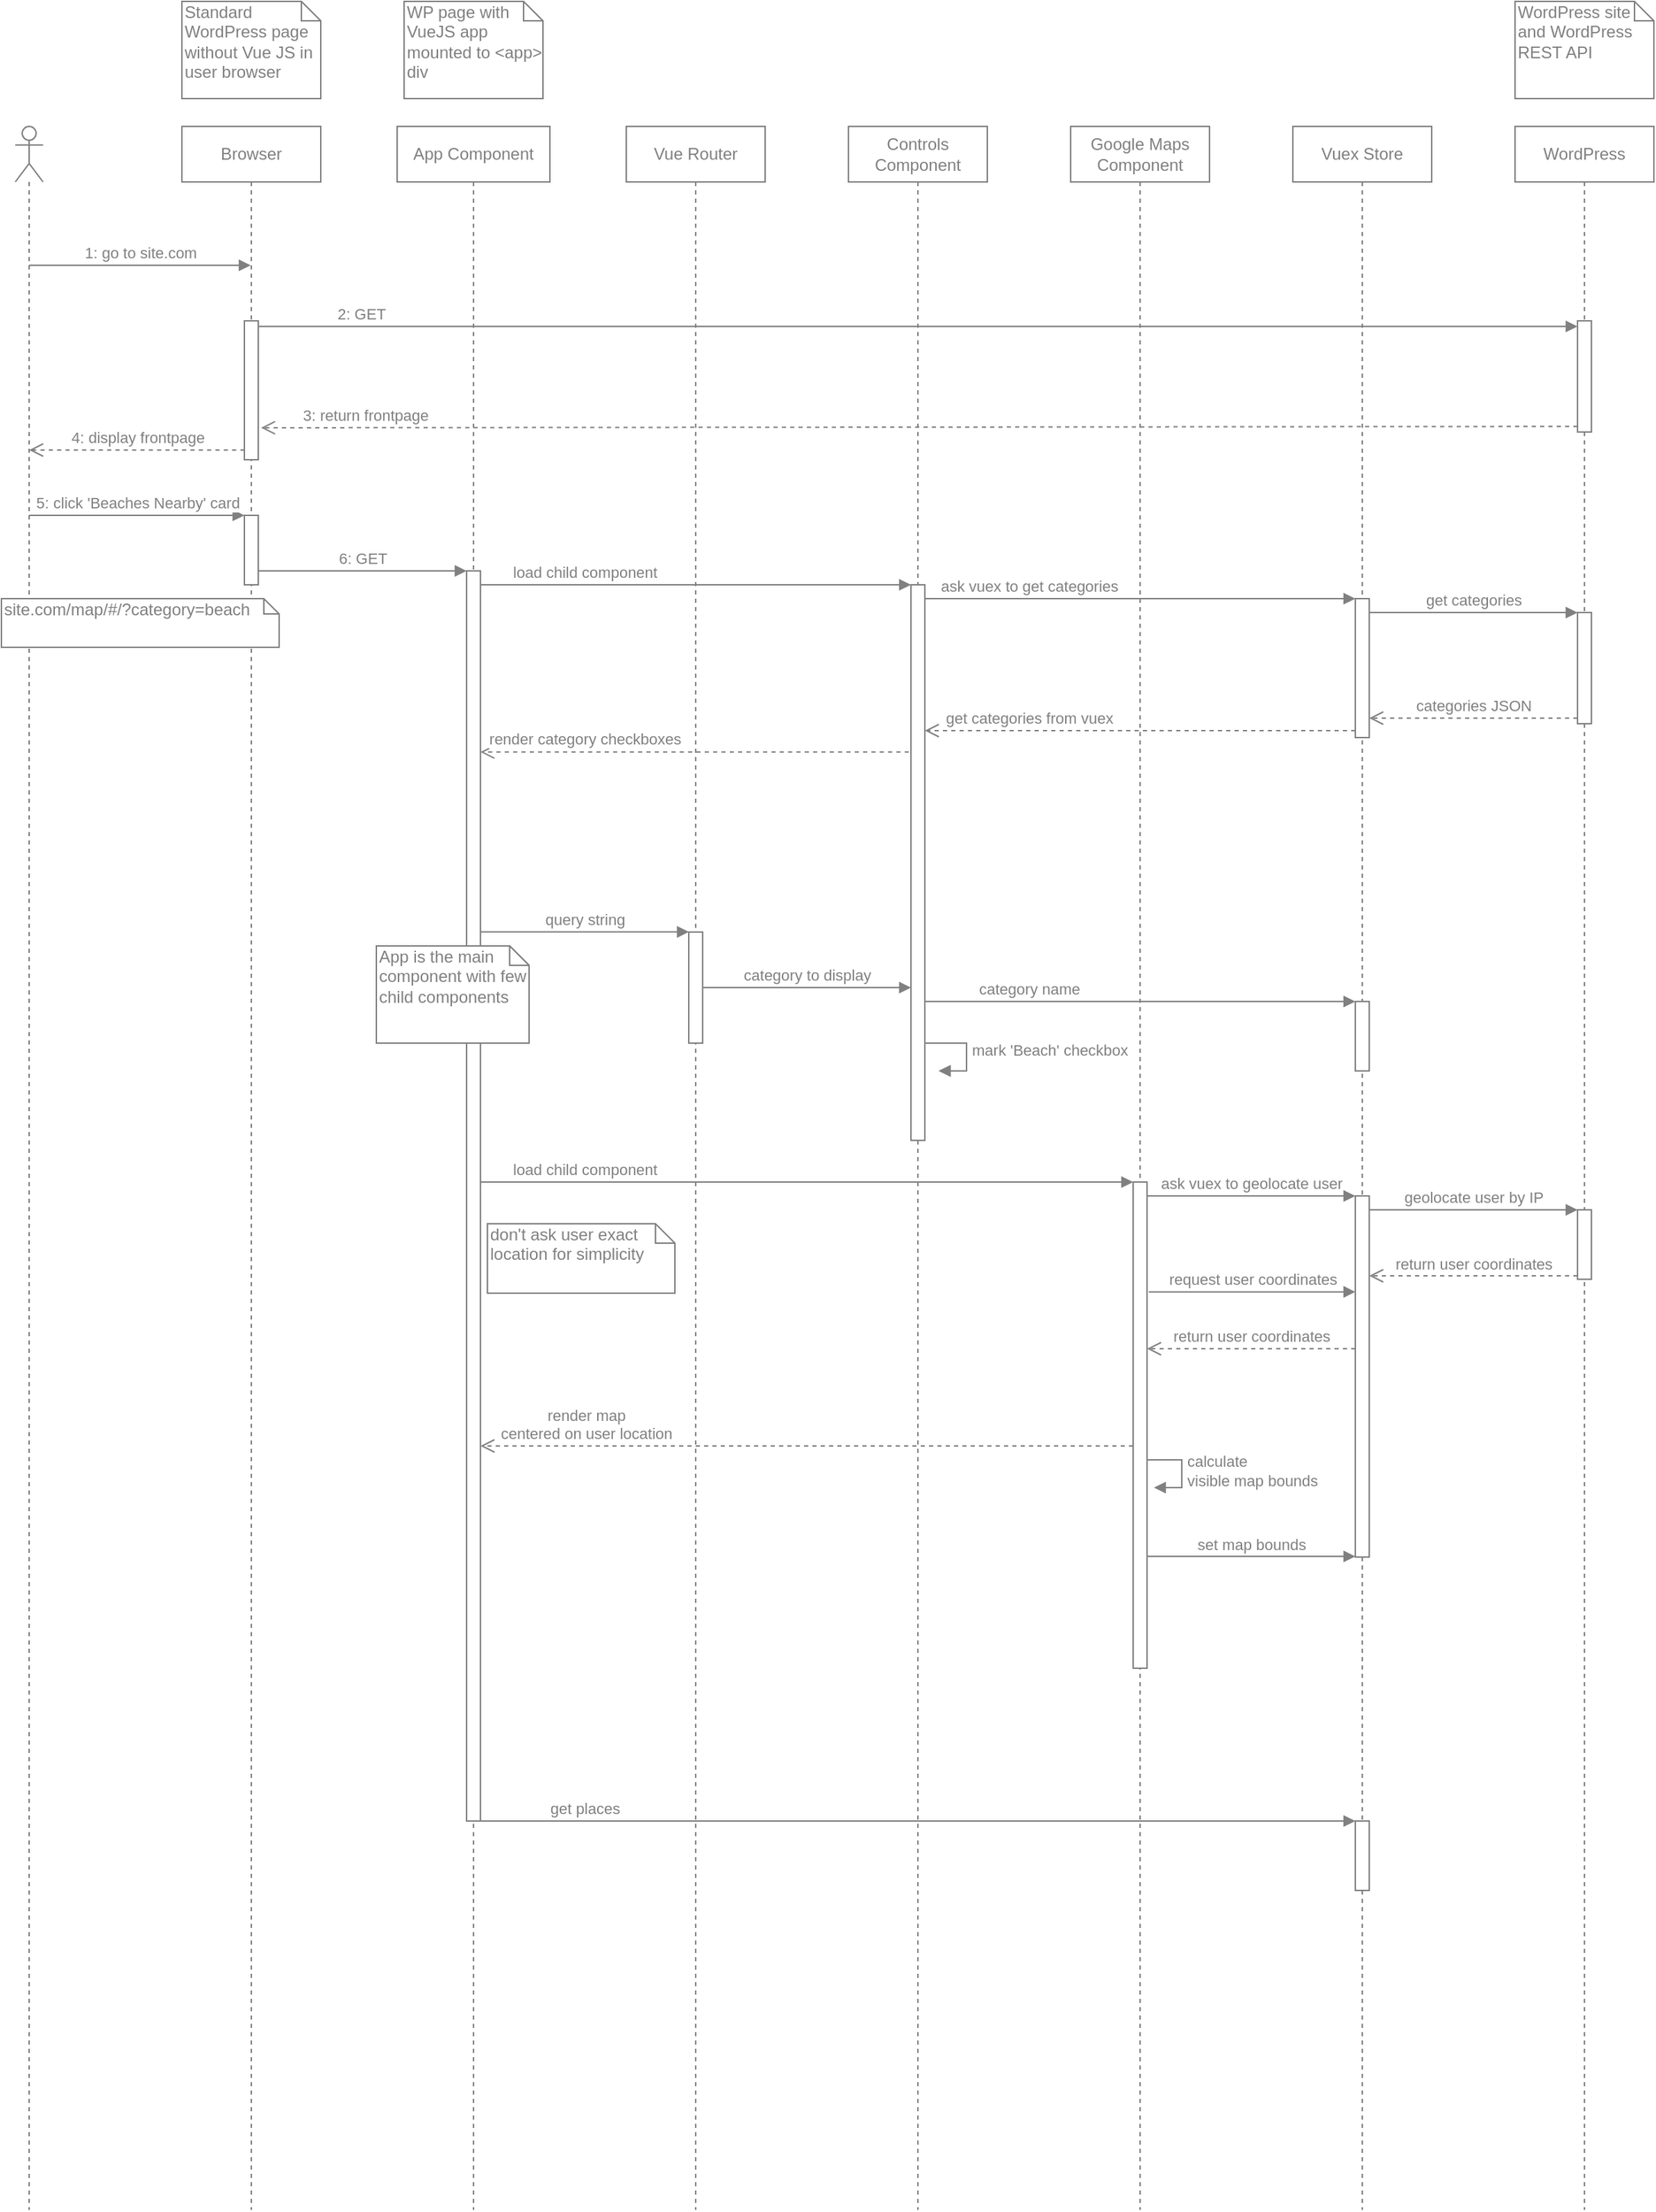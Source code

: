 <mxfile version="13.5.3" type="github">
  <diagram name="Page-1" id="13e1069c-82ec-6db2-03f1-153e76fe0fe0">
    <mxGraphModel dx="474" dy="275" grid="1" gridSize="10" guides="1" tooltips="1" connect="1" arrows="1" fold="1" page="1" pageScale="1" pageWidth="1500" pageHeight="2000" background="#ffffff" math="0" shadow="0">
      <root>
        <mxCell id="0" />
        <mxCell id="1" parent="0" />
        <mxCell id="JqlryfgMJIv1-VmyIzc9-7" value="WordPress site and WordPress REST API" style="shape=note;whiteSpace=wrap;html=1;size=14;verticalAlign=top;align=left;spacingTop=-6;fontColor=#808080;strokeColor=#808080;" parent="1" vertex="1">
          <mxGeometry x="1230" y="200" width="100" height="70" as="geometry" />
        </mxCell>
        <mxCell id="JqlryfgMJIv1-VmyIzc9-8" value="Browser" style="shape=umlLifeline;perimeter=lifelinePerimeter;whiteSpace=wrap;html=1;container=1;collapsible=0;recursiveResize=0;outlineConnect=0;fontColor=#808080;strokeColor=#808080;" parent="1" vertex="1">
          <mxGeometry x="270" y="290" width="100" height="1500" as="geometry" />
        </mxCell>
        <mxCell id="JqlryfgMJIv1-VmyIzc9-13" value="" style="html=1;points=[];perimeter=orthogonalPerimeter;fontColor=#808080;strokeColor=#808080;" parent="JqlryfgMJIv1-VmyIzc9-8" vertex="1">
          <mxGeometry x="45" y="140" width="10" height="100" as="geometry" />
        </mxCell>
        <mxCell id="zZore4M1GCGTvKos9PnM-32" value="" style="html=1;points=[];perimeter=orthogonalPerimeter;fontColor=#808080;strokeColor=#808080;" parent="JqlryfgMJIv1-VmyIzc9-8" vertex="1">
          <mxGeometry x="45" y="280" width="10" height="50" as="geometry" />
        </mxCell>
        <mxCell id="JqlryfgMJIv1-VmyIzc9-9" value="WordPress" style="shape=umlLifeline;perimeter=lifelinePerimeter;whiteSpace=wrap;html=1;container=1;collapsible=0;recursiveResize=0;outlineConnect=0;fontColor=#808080;strokeColor=#808080;" parent="1" vertex="1">
          <mxGeometry x="1230" y="290" width="100" height="1500" as="geometry" />
        </mxCell>
        <mxCell id="JqlryfgMJIv1-VmyIzc9-10" value="" style="html=1;points=[];perimeter=orthogonalPerimeter;fontColor=#808080;strokeColor=#808080;" parent="JqlryfgMJIv1-VmyIzc9-9" vertex="1">
          <mxGeometry x="45" y="140" width="10" height="80" as="geometry" />
        </mxCell>
        <mxCell id="NLJbwnEcYg1UQVGaQh75-42" value="" style="html=1;points=[];perimeter=orthogonalPerimeter;fontColor=#808080;strokeColor=#808080;" vertex="1" parent="JqlryfgMJIv1-VmyIzc9-9">
          <mxGeometry x="45" y="350" width="10" height="80" as="geometry" />
        </mxCell>
        <mxCell id="NLJbwnEcYg1UQVGaQh75-46" value="" style="html=1;points=[];perimeter=orthogonalPerimeter;fontColor=#808080;strokeColor=#808080;" vertex="1" parent="JqlryfgMJIv1-VmyIzc9-9">
          <mxGeometry x="45" y="780" width="10" height="50" as="geometry" />
        </mxCell>
        <mxCell id="JqlryfgMJIv1-VmyIzc9-11" value="2: GET" style="html=1;verticalAlign=bottom;endArrow=block;fontColor=#808080;strokeColor=#808080;exitX=1;exitY=0.04;exitDx=0;exitDy=0;exitPerimeter=0;" parent="1" source="JqlryfgMJIv1-VmyIzc9-13" target="JqlryfgMJIv1-VmyIzc9-10" edge="1">
          <mxGeometry x="-0.847" relative="1" as="geometry">
            <mxPoint x="270" y="380" as="sourcePoint" />
            <mxPoint x="1" as="offset" />
            <mxPoint x="1260" y="440" as="targetPoint" />
          </mxGeometry>
        </mxCell>
        <mxCell id="JqlryfgMJIv1-VmyIzc9-12" value="3: return frontpage" style="html=1;verticalAlign=bottom;endArrow=open;dashed=1;endSize=8;exitX=0;exitY=0.95;fontColor=#808080;strokeColor=#808080;" parent="1" source="JqlryfgMJIv1-VmyIzc9-10" edge="1">
          <mxGeometry x="0.842" relative="1" as="geometry">
            <mxPoint x="327" y="507" as="targetPoint" />
            <mxPoint as="offset" />
          </mxGeometry>
        </mxCell>
        <mxCell id="JqlryfgMJIv1-VmyIzc9-15" value="Standard WordPress page without Vue JS in user browser" style="shape=note;whiteSpace=wrap;html=1;size=14;verticalAlign=top;align=left;spacingTop=-6;fontColor=#808080;strokeColor=#808080;" parent="1" vertex="1">
          <mxGeometry x="270" y="200" width="100" height="70" as="geometry" />
        </mxCell>
        <mxCell id="JqlryfgMJIv1-VmyIzc9-16" value="Vuex Store" style="shape=umlLifeline;perimeter=lifelinePerimeter;whiteSpace=wrap;html=1;container=1;collapsible=0;recursiveResize=0;outlineConnect=0;fontColor=#808080;strokeColor=#808080;" parent="1" vertex="1">
          <mxGeometry x="1070" y="290" width="100" height="1500" as="geometry" />
        </mxCell>
        <mxCell id="zZore4M1GCGTvKos9PnM-37" value="" style="html=1;points=[];perimeter=orthogonalPerimeter;fontColor=#808080;strokeColor=#808080;" parent="JqlryfgMJIv1-VmyIzc9-16" vertex="1">
          <mxGeometry x="45" y="630" width="10" height="50" as="geometry" />
        </mxCell>
        <mxCell id="NLJbwnEcYg1UQVGaQh75-39" value="" style="html=1;points=[];perimeter=orthogonalPerimeter;fontColor=#808080;strokeColor=#808080;" vertex="1" parent="JqlryfgMJIv1-VmyIzc9-16">
          <mxGeometry x="45" y="340" width="10" height="100" as="geometry" />
        </mxCell>
        <mxCell id="NLJbwnEcYg1UQVGaQh75-12" value="" style="html=1;points=[];perimeter=orthogonalPerimeter;fontColor=#808080;strokeColor=#808080;" vertex="1" parent="JqlryfgMJIv1-VmyIzc9-16">
          <mxGeometry x="45" y="770" width="10" height="260" as="geometry" />
        </mxCell>
        <mxCell id="NLJbwnEcYg1UQVGaQh75-52" value="" style="html=1;points=[];perimeter=orthogonalPerimeter;strokeColor=#808080;fontColor=#808080;" vertex="1" parent="JqlryfgMJIv1-VmyIzc9-16">
          <mxGeometry x="45" y="1220" width="10" height="50" as="geometry" />
        </mxCell>
        <mxCell id="JqlryfgMJIv1-VmyIzc9-17" value="Vue Router" style="shape=umlLifeline;perimeter=lifelinePerimeter;whiteSpace=wrap;html=1;container=1;collapsible=0;recursiveResize=0;outlineConnect=0;fontColor=#808080;strokeColor=#808080;" parent="1" vertex="1">
          <mxGeometry x="590" y="290" width="100" height="1100" as="geometry" />
        </mxCell>
        <mxCell id="zZore4M1GCGTvKos9PnM-14" value="" style="html=1;points=[];perimeter=orthogonalPerimeter;fontColor=#808080;strokeColor=#808080;" parent="JqlryfgMJIv1-VmyIzc9-17" vertex="1">
          <mxGeometry x="45" y="580" width="10" height="80" as="geometry" />
        </mxCell>
        <mxCell id="zZore4M1GCGTvKos9PnM-1" value="Controls Component" style="shape=umlLifeline;perimeter=lifelinePerimeter;whiteSpace=wrap;html=1;container=1;collapsible=0;recursiveResize=0;outlineConnect=0;fontColor=#808080;strokeColor=#808080;" parent="1" vertex="1">
          <mxGeometry x="750" y="290" width="100" height="1100" as="geometry" />
        </mxCell>
        <mxCell id="zZore4M1GCGTvKos9PnM-20" value="" style="html=1;points=[];perimeter=orthogonalPerimeter;fontColor=#808080;strokeColor=#808080;" parent="zZore4M1GCGTvKos9PnM-1" vertex="1">
          <mxGeometry x="45" y="330" width="10" height="400" as="geometry" />
        </mxCell>
        <mxCell id="NLJbwnEcYg1UQVGaQh75-29" value="mark &#39;Beach&#39; checkbox" style="edgeStyle=orthogonalEdgeStyle;html=1;align=left;spacingLeft=2;endArrow=block;rounded=0;entryX=1;entryY=0;fontColor=#808080;strokeColor=#808080;" edge="1" parent="zZore4M1GCGTvKos9PnM-1" source="zZore4M1GCGTvKos9PnM-20">
          <mxGeometry relative="1" as="geometry">
            <mxPoint x="60" y="660" as="sourcePoint" />
            <Array as="points">
              <mxPoint x="85" y="660" />
              <mxPoint x="85" y="680" />
            </Array>
            <mxPoint x="65" y="680" as="targetPoint" />
          </mxGeometry>
        </mxCell>
        <mxCell id="zZore4M1GCGTvKos9PnM-2" value="Google Maps Component" style="shape=umlLifeline;perimeter=lifelinePerimeter;whiteSpace=wrap;html=1;container=1;collapsible=0;recursiveResize=0;outlineConnect=0;fontColor=#808080;strokeColor=#808080;" parent="1" vertex="1">
          <mxGeometry x="910" y="290" width="100" height="1500" as="geometry" />
        </mxCell>
        <mxCell id="NLJbwnEcYg1UQVGaQh75-2" value="" style="html=1;points=[];perimeter=orthogonalPerimeter;fontColor=#808080;strokeColor=#808080;" vertex="1" parent="zZore4M1GCGTvKos9PnM-2">
          <mxGeometry x="45" y="760" width="10" height="350" as="geometry" />
        </mxCell>
        <mxCell id="NLJbwnEcYg1UQVGaQh75-55" value="App Component" style="shape=umlLifeline;perimeter=lifelinePerimeter;whiteSpace=wrap;html=1;container=1;collapsible=0;recursiveResize=0;outlineConnect=0;fontColor=#808080;strokeColor=#808080;" vertex="1" parent="zZore4M1GCGTvKos9PnM-2">
          <mxGeometry x="-485" width="110" height="1500" as="geometry" />
        </mxCell>
        <mxCell id="NLJbwnEcYg1UQVGaQh75-56" value="" style="html=1;points=[];perimeter=orthogonalPerimeter;fontColor=#808080;strokeColor=#808080;" vertex="1" parent="NLJbwnEcYg1UQVGaQh75-55">
          <mxGeometry x="50" y="320" width="10" height="700" as="geometry" />
        </mxCell>
        <mxCell id="NLJbwnEcYg1UQVGaQh75-57" value="App is the main component" style="shape=note;whiteSpace=wrap;html=1;size=14;verticalAlign=top;align=left;spacingTop=-6;fontColor=#808080;strokeColor=#808080;" vertex="1" parent="NLJbwnEcYg1UQVGaQh75-55">
          <mxGeometry x="-15" y="590" width="110" height="40" as="geometry" />
        </mxCell>
        <mxCell id="NLJbwnEcYg1UQVGaQh75-58" value="Vue Router" style="shape=umlLifeline;perimeter=lifelinePerimeter;whiteSpace=wrap;html=1;container=1;collapsible=0;recursiveResize=0;outlineConnect=0;fontColor=#808080;strokeColor=#808080;" vertex="1" parent="zZore4M1GCGTvKos9PnM-2">
          <mxGeometry x="-320" width="100" height="1500" as="geometry" />
        </mxCell>
        <mxCell id="NLJbwnEcYg1UQVGaQh75-59" value="" style="html=1;points=[];perimeter=orthogonalPerimeter;fontColor=#808080;strokeColor=#808080;" vertex="1" parent="NLJbwnEcYg1UQVGaQh75-58">
          <mxGeometry x="45" y="580" width="10" height="80" as="geometry" />
        </mxCell>
        <mxCell id="NLJbwnEcYg1UQVGaQh75-60" value="Controls Component" style="shape=umlLifeline;perimeter=lifelinePerimeter;whiteSpace=wrap;html=1;container=1;collapsible=0;recursiveResize=0;outlineConnect=0;fontColor=#808080;strokeColor=#808080;" vertex="1" parent="zZore4M1GCGTvKos9PnM-2">
          <mxGeometry x="-160" width="100" height="1500" as="geometry" />
        </mxCell>
        <mxCell id="NLJbwnEcYg1UQVGaQh75-61" value="" style="html=1;points=[];perimeter=orthogonalPerimeter;fontColor=#808080;strokeColor=#808080;" vertex="1" parent="NLJbwnEcYg1UQVGaQh75-60">
          <mxGeometry x="45" y="330" width="10" height="400" as="geometry" />
        </mxCell>
        <mxCell id="NLJbwnEcYg1UQVGaQh75-62" value="mark &#39;Beach&#39; checkbox" style="edgeStyle=orthogonalEdgeStyle;html=1;align=left;spacingLeft=2;endArrow=block;rounded=0;entryX=1;entryY=0;fontColor=#808080;strokeColor=#808080;" edge="1" parent="NLJbwnEcYg1UQVGaQh75-60" source="NLJbwnEcYg1UQVGaQh75-61">
          <mxGeometry relative="1" as="geometry">
            <mxPoint x="60" y="660" as="sourcePoint" />
            <Array as="points">
              <mxPoint x="85" y="660" />
              <mxPoint x="85" y="680" />
            </Array>
            <mxPoint x="65" y="680" as="targetPoint" />
          </mxGeometry>
        </mxCell>
        <mxCell id="NLJbwnEcYg1UQVGaQh75-64" value="calculate&lt;br&gt;visible map bounds" style="edgeStyle=orthogonalEdgeStyle;html=1;align=left;spacingLeft=2;endArrow=block;rounded=0;entryX=1;entryY=0;strokeColor=#808080;fontColor=#808080;" edge="1" parent="zZore4M1GCGTvKos9PnM-2">
          <mxGeometry relative="1" as="geometry">
            <mxPoint x="55" y="960" as="sourcePoint" />
            <Array as="points">
              <mxPoint x="80" y="960" />
            </Array>
            <mxPoint x="60" y="980" as="targetPoint" />
          </mxGeometry>
        </mxCell>
        <mxCell id="zZore4M1GCGTvKos9PnM-21" value="category to display" style="html=1;verticalAlign=bottom;endArrow=block;fontColor=#808080;strokeColor=#808080;" parent="1" source="zZore4M1GCGTvKos9PnM-14" target="zZore4M1GCGTvKos9PnM-20" edge="1">
          <mxGeometry relative="1" as="geometry">
            <mxPoint x="660" y="670" as="sourcePoint" />
            <mxPoint x="790" y="910" as="targetPoint" />
          </mxGeometry>
        </mxCell>
        <mxCell id="zZore4M1GCGTvKos9PnM-23" value="" style="shape=umlLifeline;participant=umlActor;perimeter=lifelinePerimeter;whiteSpace=wrap;html=1;container=1;collapsible=0;recursiveResize=0;verticalAlign=top;spacingTop=36;outlineConnect=0;fontColor=#808080;strokeColor=#808080;" parent="1" vertex="1">
          <mxGeometry x="150" y="290" width="20" height="1500" as="geometry" />
        </mxCell>
        <mxCell id="zZore4M1GCGTvKos9PnM-24" value="1: go to site.com" style="html=1;verticalAlign=bottom;endArrow=block;fontColor=#808080;strokeColor=#808080;" parent="zZore4M1GCGTvKos9PnM-23" target="JqlryfgMJIv1-VmyIzc9-8" edge="1">
          <mxGeometry width="80" relative="1" as="geometry">
            <mxPoint x="10" y="100" as="sourcePoint" />
            <mxPoint x="90" y="100" as="targetPoint" />
          </mxGeometry>
        </mxCell>
        <mxCell id="zZore4M1GCGTvKos9PnM-27" value="query string" style="html=1;verticalAlign=bottom;endArrow=block;entryX=0.004;entryY=-0.001;entryDx=0;entryDy=0;entryPerimeter=0;fontColor=#808080;strokeColor=#808080;" parent="1" source="zZore4M1GCGTvKos9PnM-42" target="zZore4M1GCGTvKos9PnM-14" edge="1">
          <mxGeometry x="-0.0" width="80" relative="1" as="geometry">
            <mxPoint x="490" y="669" as="sourcePoint" />
            <mxPoint x="410" y="610" as="targetPoint" />
            <mxPoint as="offset" />
          </mxGeometry>
        </mxCell>
        <mxCell id="zZore4M1GCGTvKos9PnM-28" value="4: display frontpage" style="html=1;verticalAlign=bottom;endArrow=open;dashed=1;endSize=8;exitX=0.014;exitY=0.93;exitDx=0;exitDy=0;exitPerimeter=0;fontColor=#808080;strokeColor=#808080;" parent="1" source="JqlryfgMJIv1-VmyIzc9-13" target="zZore4M1GCGTvKos9PnM-23" edge="1">
          <mxGeometry relative="1" as="geometry">
            <mxPoint x="280" y="560" as="sourcePoint" />
            <mxPoint x="200" y="560" as="targetPoint" />
          </mxGeometry>
        </mxCell>
        <mxCell id="zZore4M1GCGTvKos9PnM-33" value="5: click &#39;Beaches Nearby&#39; card" style="html=1;verticalAlign=bottom;endArrow=block;entryX=0;entryY=0;fontColor=#808080;strokeColor=#808080;" parent="1" source="zZore4M1GCGTvKos9PnM-23" target="zZore4M1GCGTvKos9PnM-32" edge="1">
          <mxGeometry relative="1" as="geometry">
            <mxPoint x="245" y="650" as="sourcePoint" />
          </mxGeometry>
        </mxCell>
        <mxCell id="zZore4M1GCGTvKos9PnM-38" value="category name" style="html=1;verticalAlign=bottom;endArrow=block;entryX=0;entryY=0;fontColor=#808080;strokeColor=#808080;" parent="1" source="zZore4M1GCGTvKos9PnM-20" target="zZore4M1GCGTvKos9PnM-37" edge="1">
          <mxGeometry x="-0.516" relative="1" as="geometry">
            <mxPoint x="1045" y="680" as="sourcePoint" />
            <mxPoint as="offset" />
          </mxGeometry>
        </mxCell>
        <mxCell id="zZore4M1GCGTvKos9PnM-40" value="App Component" style="shape=umlLifeline;perimeter=lifelinePerimeter;whiteSpace=wrap;html=1;container=1;collapsible=0;recursiveResize=0;outlineConnect=0;fontColor=#808080;strokeColor=#808080;" parent="1" vertex="1">
          <mxGeometry x="425" y="290" width="110" height="1220" as="geometry" />
        </mxCell>
        <mxCell id="zZore4M1GCGTvKos9PnM-42" value="" style="html=1;points=[];perimeter=orthogonalPerimeter;fontColor=#808080;strokeColor=#808080;" parent="zZore4M1GCGTvKos9PnM-40" vertex="1">
          <mxGeometry x="50" y="320" width="10" height="900" as="geometry" />
        </mxCell>
        <mxCell id="NLJbwnEcYg1UQVGaQh75-1" value="App is the main component with few child components" style="shape=note;whiteSpace=wrap;html=1;size=14;verticalAlign=top;align=left;spacingTop=-6;fontColor=#808080;strokeColor=#808080;" vertex="1" parent="zZore4M1GCGTvKos9PnM-40">
          <mxGeometry x="-15" y="590" width="110" height="70" as="geometry" />
        </mxCell>
        <mxCell id="zZore4M1GCGTvKos9PnM-41" value="WP page with VueJS app mounted to &amp;lt;app&amp;gt; div" style="shape=note;whiteSpace=wrap;html=1;size=14;verticalAlign=top;align=left;spacingTop=-6;fontColor=#808080;strokeColor=#808080;" parent="1" vertex="1">
          <mxGeometry x="430" y="200" width="100" height="70" as="geometry" />
        </mxCell>
        <mxCell id="zZore4M1GCGTvKos9PnM-45" value="6: GET" style="html=1;verticalAlign=bottom;endArrow=block;fontColor=#808080;strokeColor=#808080;" parent="1" source="zZore4M1GCGTvKos9PnM-32" target="zZore4M1GCGTvKos9PnM-42" edge="1">
          <mxGeometry width="80" relative="1" as="geometry">
            <mxPoint x="360" y="660" as="sourcePoint" />
            <mxPoint x="440" y="660" as="targetPoint" />
          </mxGeometry>
        </mxCell>
        <mxCell id="zZore4M1GCGTvKos9PnM-48" value="site.com/map/#/?category=beach" style="shape=note;whiteSpace=wrap;html=1;size=11;verticalAlign=top;align=left;spacingTop=-6;fontColor=#808080;strokeColor=#808080;" parent="1" vertex="1">
          <mxGeometry x="140" y="630" width="200" height="35" as="geometry" />
        </mxCell>
        <mxCell id="NLJbwnEcYg1UQVGaQh75-3" value="load child component" style="html=1;verticalAlign=bottom;endArrow=block;entryX=0;entryY=0;fontColor=#808080;strokeColor=#808080;" edge="1" target="NLJbwnEcYg1UQVGaQh75-2" parent="1" source="zZore4M1GCGTvKos9PnM-42">
          <mxGeometry x="-0.681" relative="1" as="geometry">
            <mxPoint x="885" y="850" as="sourcePoint" />
            <mxPoint as="offset" />
          </mxGeometry>
        </mxCell>
        <mxCell id="NLJbwnEcYg1UQVGaQh75-13" value="ask vuex to geolocate user" style="html=1;verticalAlign=bottom;endArrow=block;entryX=0;entryY=0;fontColor=#808080;strokeColor=#808080;" edge="1" target="NLJbwnEcYg1UQVGaQh75-12" parent="1" source="NLJbwnEcYg1UQVGaQh75-2">
          <mxGeometry relative="1" as="geometry">
            <mxPoint x="990" y="860" as="sourcePoint" />
            <mxPoint as="offset" />
          </mxGeometry>
        </mxCell>
        <mxCell id="NLJbwnEcYg1UQVGaQh75-15" value="don&#39;t ask user exact location for simplicity" style="shape=note;whiteSpace=wrap;html=1;size=14;verticalAlign=top;align=left;spacingTop=-6;fontColor=#808080;strokeColor=#808080;" vertex="1" parent="1">
          <mxGeometry x="490" y="1080" width="135" height="50" as="geometry" />
        </mxCell>
        <mxCell id="NLJbwnEcYg1UQVGaQh75-21" value="request user coordinates" style="html=1;verticalAlign=bottom;endArrow=block;fontColor=#808080;strokeColor=#808080;exitX=1.12;exitY=0.226;exitDx=0;exitDy=0;exitPerimeter=0;" edge="1" target="NLJbwnEcYg1UQVGaQh75-12" parent="1" source="NLJbwnEcYg1UQVGaQh75-2">
          <mxGeometry relative="1" as="geometry">
            <mxPoint x="990" y="1136" as="sourcePoint" />
            <mxPoint x="1100" y="1200" as="targetPoint" />
            <mxPoint as="offset" />
          </mxGeometry>
        </mxCell>
        <mxCell id="NLJbwnEcYg1UQVGaQh75-30" value="load child component" style="html=1;verticalAlign=bottom;endArrow=block;fontColor=#808080;strokeColor=#808080;" edge="1" parent="1" target="zZore4M1GCGTvKos9PnM-20">
          <mxGeometry x="-0.517" width="80" relative="1" as="geometry">
            <mxPoint x="485" y="620" as="sourcePoint" />
            <mxPoint x="770" y="631" as="targetPoint" />
            <mxPoint as="offset" />
          </mxGeometry>
        </mxCell>
        <mxCell id="NLJbwnEcYg1UQVGaQh75-40" value="ask vuex to get categories" style="html=1;verticalAlign=bottom;endArrow=block;entryX=0;entryY=0;fontColor=#808080;strokeColor=#808080;" edge="1" target="NLJbwnEcYg1UQVGaQh75-39" parent="1" source="zZore4M1GCGTvKos9PnM-20">
          <mxGeometry x="-0.516" relative="1" as="geometry">
            <mxPoint x="850" y="630" as="sourcePoint" />
            <mxPoint as="offset" />
          </mxGeometry>
        </mxCell>
        <mxCell id="NLJbwnEcYg1UQVGaQh75-43" value="get categories" style="html=1;verticalAlign=bottom;endArrow=block;entryX=0;entryY=0;fontColor=#808080;strokeColor=#808080;" edge="1" target="NLJbwnEcYg1UQVGaQh75-42" parent="1" source="NLJbwnEcYg1UQVGaQh75-39">
          <mxGeometry relative="1" as="geometry">
            <mxPoint x="1205" y="640" as="sourcePoint" />
          </mxGeometry>
        </mxCell>
        <mxCell id="NLJbwnEcYg1UQVGaQh75-44" value="categories JSON" style="html=1;verticalAlign=bottom;endArrow=open;dashed=1;endSize=8;exitX=0;exitY=0.95;fontColor=#808080;strokeColor=#808080;" edge="1" source="NLJbwnEcYg1UQVGaQh75-42" parent="1" target="NLJbwnEcYg1UQVGaQh75-39">
          <mxGeometry relative="1" as="geometry">
            <mxPoint x="1205" y="716" as="targetPoint" />
          </mxGeometry>
        </mxCell>
        <mxCell id="NLJbwnEcYg1UQVGaQh75-41" value="get categories from vuex" style="html=1;verticalAlign=bottom;endArrow=open;dashed=1;endSize=8;exitX=0;exitY=0.95;fontColor=#808080;strokeColor=#808080;" edge="1" source="NLJbwnEcYg1UQVGaQh75-39" parent="1" target="zZore4M1GCGTvKos9PnM-20">
          <mxGeometry x="0.516" relative="1" as="geometry">
            <mxPoint x="1040" y="725" as="targetPoint" />
            <mxPoint as="offset" />
          </mxGeometry>
        </mxCell>
        <mxCell id="NLJbwnEcYg1UQVGaQh75-45" value="render category checkboxes" style="html=1;verticalAlign=bottom;endArrow=open;dashed=1;endSize=8;exitX=-0.152;exitY=0.301;exitDx=0;exitDy=0;exitPerimeter=0;fontColor=#808080;strokeColor=#808080;" edge="1" parent="1" source="zZore4M1GCGTvKos9PnM-20" target="zZore4M1GCGTvKos9PnM-42">
          <mxGeometry x="0.514" relative="1" as="geometry">
            <mxPoint x="790" y="740" as="sourcePoint" />
            <mxPoint x="710" y="740" as="targetPoint" />
            <mxPoint as="offset" />
          </mxGeometry>
        </mxCell>
        <mxCell id="NLJbwnEcYg1UQVGaQh75-47" value="geolocate user by IP" style="html=1;verticalAlign=bottom;endArrow=block;entryX=0;entryY=0;fontColor=#808080;strokeColor=#808080;" edge="1" target="NLJbwnEcYg1UQVGaQh75-46" parent="1" source="NLJbwnEcYg1UQVGaQh75-12">
          <mxGeometry relative="1" as="geometry">
            <mxPoint x="1180" y="1070" as="sourcePoint" />
          </mxGeometry>
        </mxCell>
        <mxCell id="NLJbwnEcYg1UQVGaQh75-48" value="return user coordinates" style="html=1;verticalAlign=bottom;endArrow=open;dashed=1;endSize=8;exitX=0;exitY=0.95;fontColor=#808080;strokeColor=#808080;" edge="1" source="NLJbwnEcYg1UQVGaQh75-46" parent="1" target="NLJbwnEcYg1UQVGaQh75-12">
          <mxGeometry relative="1" as="geometry">
            <mxPoint x="1205" y="1146" as="targetPoint" />
          </mxGeometry>
        </mxCell>
        <mxCell id="NLJbwnEcYg1UQVGaQh75-49" value="return user coordinates" style="html=1;verticalAlign=bottom;endArrow=open;dashed=1;endSize=8;fontColor=#808080;strokeColor=#808080;" edge="1" parent="1" target="NLJbwnEcYg1UQVGaQh75-2">
          <mxGeometry relative="1" as="geometry">
            <mxPoint x="1115" y="1170" as="sourcePoint" />
            <mxPoint x="966" y="1163" as="targetPoint" />
          </mxGeometry>
        </mxCell>
        <mxCell id="NLJbwnEcYg1UQVGaQh75-50" value="&lt;div&gt;render map&lt;/div&gt;&lt;div&gt; centered on user location&lt;/div&gt;" style="html=1;verticalAlign=bottom;endArrow=open;dashed=1;endSize=8;fontColor=#808080;strokeColor=#808080;entryX=1;entryY=0.7;entryDx=0;entryDy=0;entryPerimeter=0;" edge="1" parent="1" source="NLJbwnEcYg1UQVGaQh75-2" target="zZore4M1GCGTvKos9PnM-42">
          <mxGeometry x="0.679" relative="1" as="geometry">
            <mxPoint x="930" y="1240" as="sourcePoint" />
            <mxPoint x="870" y="1220" as="targetPoint" />
            <mxPoint as="offset" />
          </mxGeometry>
        </mxCell>
        <mxCell id="NLJbwnEcYg1UQVGaQh75-51" style="edgeStyle=orthogonalEdgeStyle;rounded=0;orthogonalLoop=1;jettySize=auto;html=1;exitX=0.5;exitY=1;exitDx=0;exitDy=0;exitPerimeter=0;strokeColor=#808080;fontColor=#808080;" edge="1" parent="1" source="zZore4M1GCGTvKos9PnM-48" target="zZore4M1GCGTvKos9PnM-48">
          <mxGeometry relative="1" as="geometry" />
        </mxCell>
        <mxCell id="NLJbwnEcYg1UQVGaQh75-53" value="get places" style="html=1;verticalAlign=bottom;endArrow=block;entryX=0;entryY=0;strokeColor=#808080;fontColor=#808080;" edge="1" target="NLJbwnEcYg1UQVGaQh75-52" parent="1" source="zZore4M1GCGTvKos9PnM-42">
          <mxGeometry x="-0.762" relative="1" as="geometry">
            <mxPoint x="500" y="1200" as="sourcePoint" />
            <mxPoint as="offset" />
          </mxGeometry>
        </mxCell>
        <mxCell id="NLJbwnEcYg1UQVGaQh75-65" value="set map bounds " style="html=1;verticalAlign=bottom;endArrow=block;strokeColor=#808080;fontColor=#808080;exitX=1;exitY=0.77;exitDx=0;exitDy=0;exitPerimeter=0;" edge="1" parent="1" source="NLJbwnEcYg1UQVGaQh75-2" target="NLJbwnEcYg1UQVGaQh75-12">
          <mxGeometry width="80" relative="1" as="geometry">
            <mxPoint x="1040" y="1320" as="sourcePoint" />
            <mxPoint x="1080" y="1310" as="targetPoint" />
          </mxGeometry>
        </mxCell>
      </root>
    </mxGraphModel>
  </diagram>
</mxfile>
